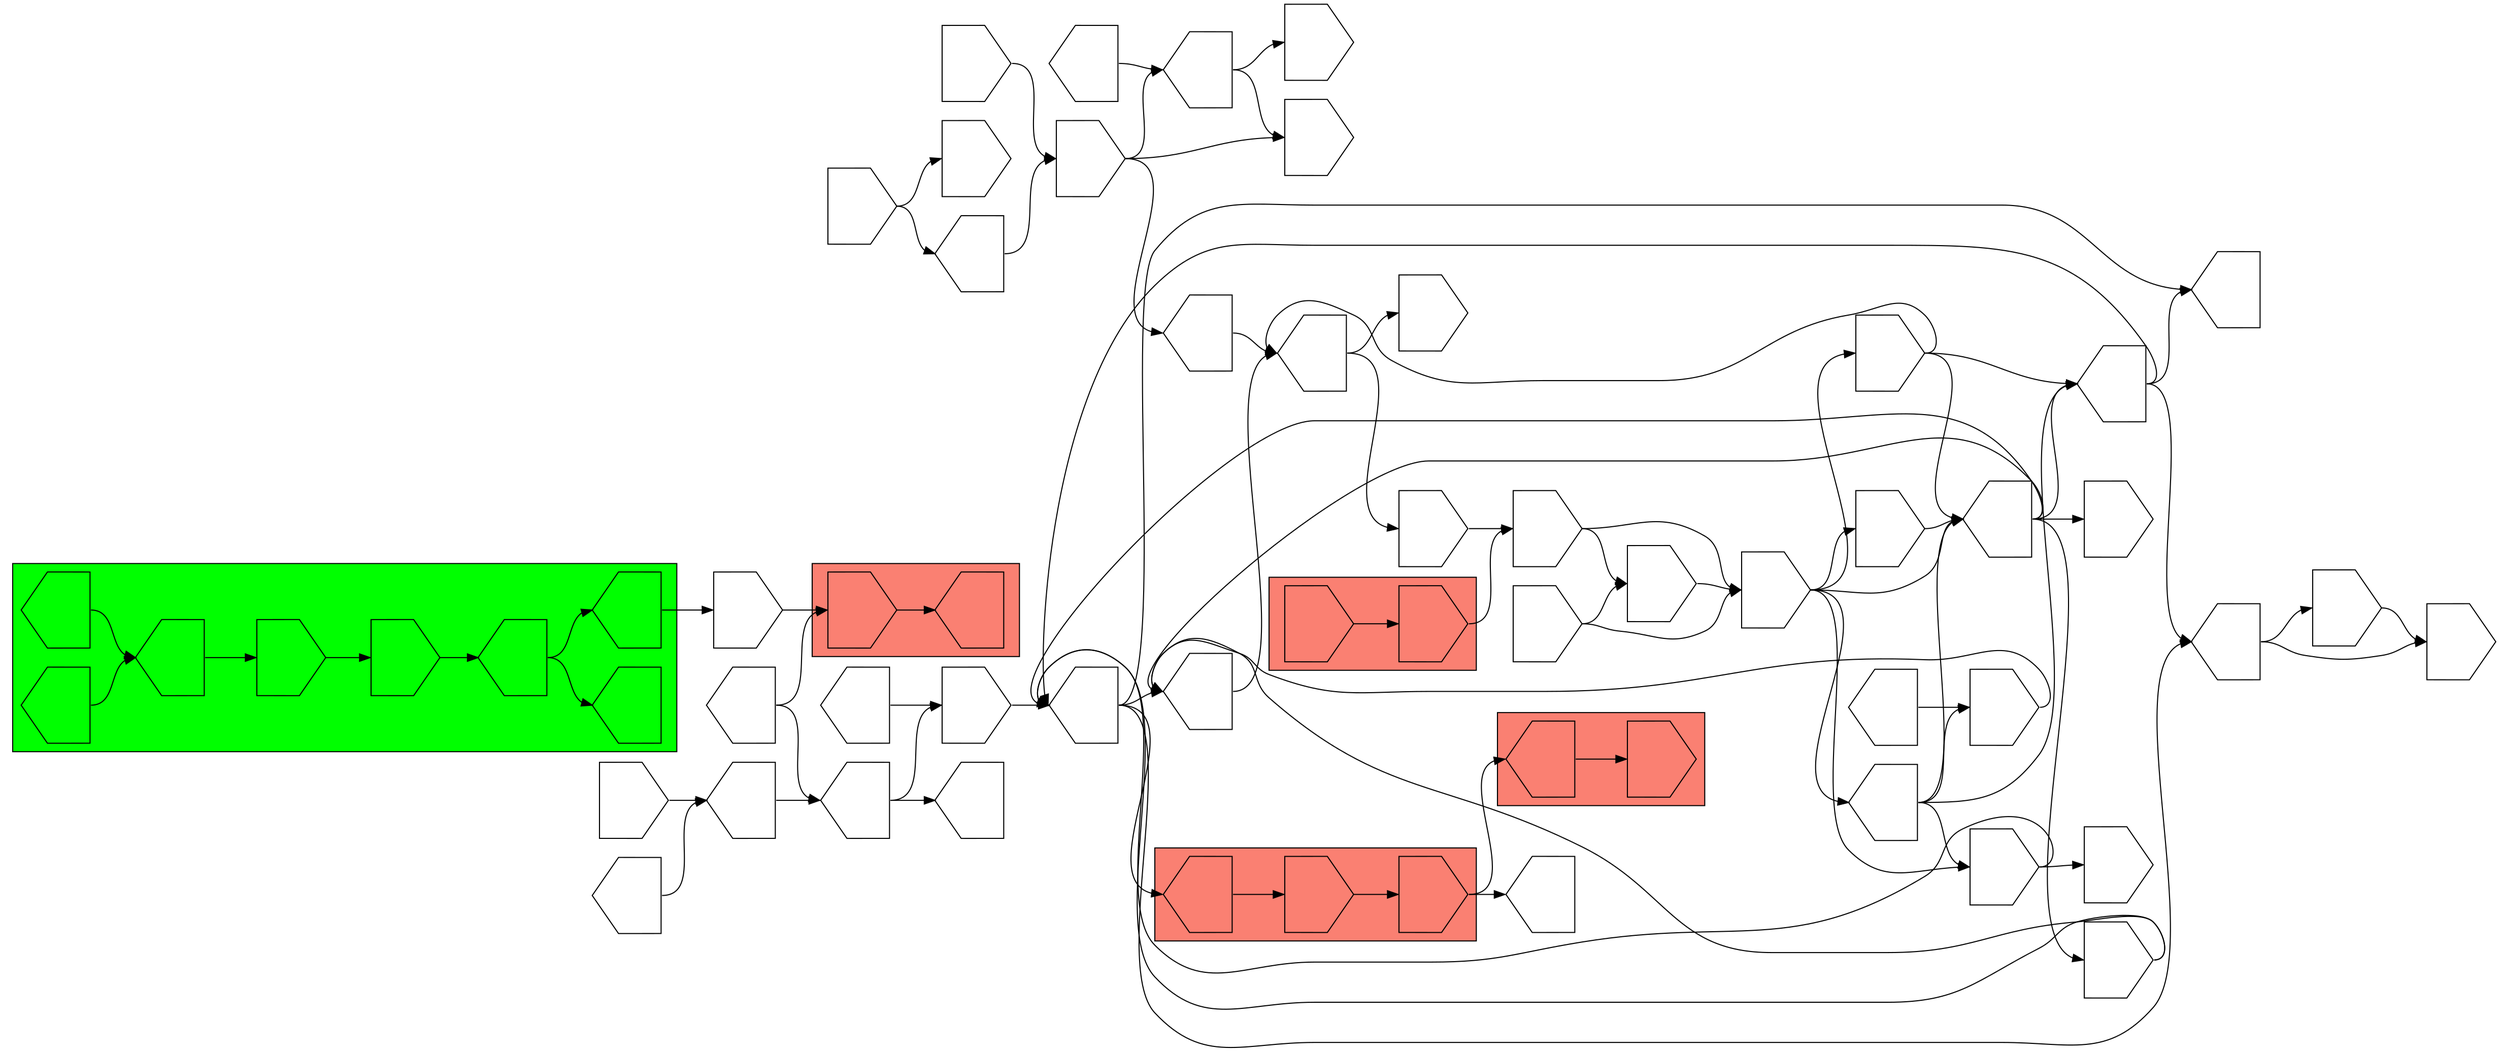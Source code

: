 digraph asm {
	rotate=90;
	edge [headport=n,tailport=s];
subgraph cluster_C21091_6806 {
	21091 [label="",height=1,width=1,shape=invhouse];
	6806 [label="",height=1,width=1,shape=house];
	style=filled;
	fillcolor=salmon;
}
subgraph cluster_C3627_785_405 {
	3627 [label="",height=1,width=1,shape=house];
	785 [label="",height=1,width=1,shape=invhouse];
	405 [label="",height=1,width=1,shape=invhouse];
	style=filled;
	fillcolor=salmon;
}
subgraph cluster_C17927_19852 {
	17927 [label="",height=1,width=1,shape=house];
	19852 [label="",height=1,width=1,shape=invhouse];
	style=filled;
	fillcolor=salmon;
}
subgraph cluster_C3139_1724 {
	3139 [label="",height=1,width=1,shape=invhouse];
	1724 [label="",height=1,width=1,shape=invhouse];
	style=filled;
	fillcolor=salmon;
}
subgraph cluster_R6456_9273_19543_4793_1973_15732_6394_6586 {
	6456 [label="",height=1,width=1,shape=house];
	9273 [label="",height=1,width=1,shape=house];
	19543 [label="",height=1,width=1,shape=house];
	4793 [label="",height=1,width=1,shape=invhouse];
	1973 [label="",height=1,width=1,shape=invhouse];
	15732 [label="",height=1,width=1,shape=house];
	6394 [label="",height=1,width=1,shape=house];
	6586 [label="",height=1,width=1,shape=house];
	style=filled;
	fillcolor=green;
}
	14668 [label="",height=1,width=1,shape=house];
	5574 [label="",height=1,width=1,shape=house];
	11664 [label="",height=1,width=1,shape=invhouse];
	20688 [label="",height=1,width=1,shape=house];
	269 [label="",height=1,width=1,shape=house];
	8504 [label="",height=1,width=1,shape=house];
	11547 [label="",height=1,width=1,shape=house];
	7748 [label="",height=1,width=1,shape=invhouse];
	10903 [label="",height=1,width=1,shape=invhouse];
	5634 [label="",height=1,width=1,shape=invhouse];
	11813 [label="",height=1,width=1,shape=invhouse];
	2850 [label="",height=1,width=1,shape=invhouse];
	11439 [label="",height=1,width=1,shape=house];
	14115 [label="",height=1,width=1,shape=house];
	17876 [label="",height=1,width=1,shape=invhouse];
	18535 [label="",height=1,width=1,shape=invhouse];
	16839 [label="",height=1,width=1,shape=house];
	15180 [label="",height=1,width=1,shape=house];
	14659 [label="",height=1,width=1,shape=invhouse];
	18564 [label="",height=1,width=1,shape=invhouse];
	18490 [label="",height=1,width=1,shape=invhouse];
	18976 [label="",height=1,width=1,shape=house];
	5765 [label="",height=1,width=1,shape=invhouse];
	93 [label="",height=1,width=1,shape=invhouse];
	15944 [label="",height=1,width=1,shape=invhouse];
	17854 [label="",height=1,width=1,shape=house];
	4948 [label="",height=1,width=1,shape=invhouse];
	14151 [label="",height=1,width=1,shape=invhouse];
	8310 [label="",height=1,width=1,shape=house];
	19877 [label="",height=1,width=1,shape=invhouse];
	806 [label="",height=1,width=1,shape=invhouse];
	10285 [label="",height=1,width=1,shape=house];
	21428 [label="",height=1,width=1,shape=invhouse];
	4057 [label="",height=1,width=1,shape=house];
	1243 [label="",height=1,width=1,shape=house];
	6617 [label="",height=1,width=1,shape=invhouse];
	18868 [label="",height=1,width=1,shape=invhouse];
	2757 [label="",height=1,width=1,shape=invhouse];
	8505 [label="",height=1,width=1,shape=house];
	21510 [label="",height=1,width=1,shape=house];
	1824 [label="",height=1,width=1,shape=house];
	4338 [label="",height=1,width=1,shape=invhouse];
	14556 [label="",height=1,width=1,shape=house];
	15199 [label="",height=1,width=1,shape=invhouse];
	21091 -> 6806
	14668 -> 5574
	14668 -> 21091
	5574 -> 11664
	5574 -> 21510
	11664 -> 20688
	20688 -> 3627
	20688 -> 8504
	20688 -> 14115
	20688 -> 16839
	3627 -> 785
	785 -> 405
	405 -> 269
	405 -> 17927
	17927 -> 19852
	8504 -> 11547
	11547 -> 7748
	11547 -> 10903
	10903 -> 5634
	5634 -> 11813
	5634 -> 14151
	11813 -> 2850
	11813 -> 5765
	11813 -> 15180
	11813 -> 18490
	11813 -> 18976
	2850 -> 11439
	2850 -> 11547
	2850 -> 15180
	11439 -> 14115
	11439 -> 16839
	11439 -> 20688
	14115 -> 17876
	14115 -> 18535
	18535 -> 17876
	15180 -> 8504
	15180 -> 11439
	15180 -> 14659
	15180 -> 18564
	15180 -> 20688
	14659 -> 8504
	14659 -> 20688
	18490 -> 15180
	18976 -> 5765
	18976 -> 11439
	18976 -> 15180
	18976 -> 15944
	5765 -> 93
	5765 -> 20688
	15944 -> 8504
	17854 -> 15944
	4948 -> 11813
	4948 -> 14151
	14151 -> 11813
	1724 -> 5634
	3139 -> 1724
	8310 -> 11547
	19877 -> 806
	19877 -> 8310
	19877 -> 10285
	10285 -> 806
	10285 -> 21428
	4057 -> 10285
	1243 -> 19877
	6617 -> 1243
	6617 -> 18868
	2757 -> 19877
	8505 -> 11664
	1824 -> 5574
	4338 -> 1824
	14556 -> 1824
	15199 -> 21091
	6586 -> 15199
	15732 -> 6394
	15732 -> 6586
	1973 -> 15732
	4793 -> 1973
	19543 -> 4793
	6456 -> 19543
	9273 -> 19543
}